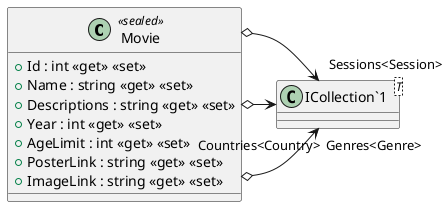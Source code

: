 @startuml
class Movie <<sealed>> {
    + Id : int <<get>> <<set>>
    + Name : string <<get>> <<set>>
    + Descriptions : string <<get>> <<set>>
    + Year : int <<get>> <<set>>
    + AgeLimit : int <<get>> <<set>>
    + PosterLink : string <<get>> <<set>>
    + ImageLink : string <<get>> <<set>>
}
class "ICollection`1"<T> {
}
Movie o-> "Genres<Genre>" "ICollection`1"
Movie o-> "Countries<Country>" "ICollection`1"
Movie o-> "Sessions<Session>" "ICollection`1"
@enduml
